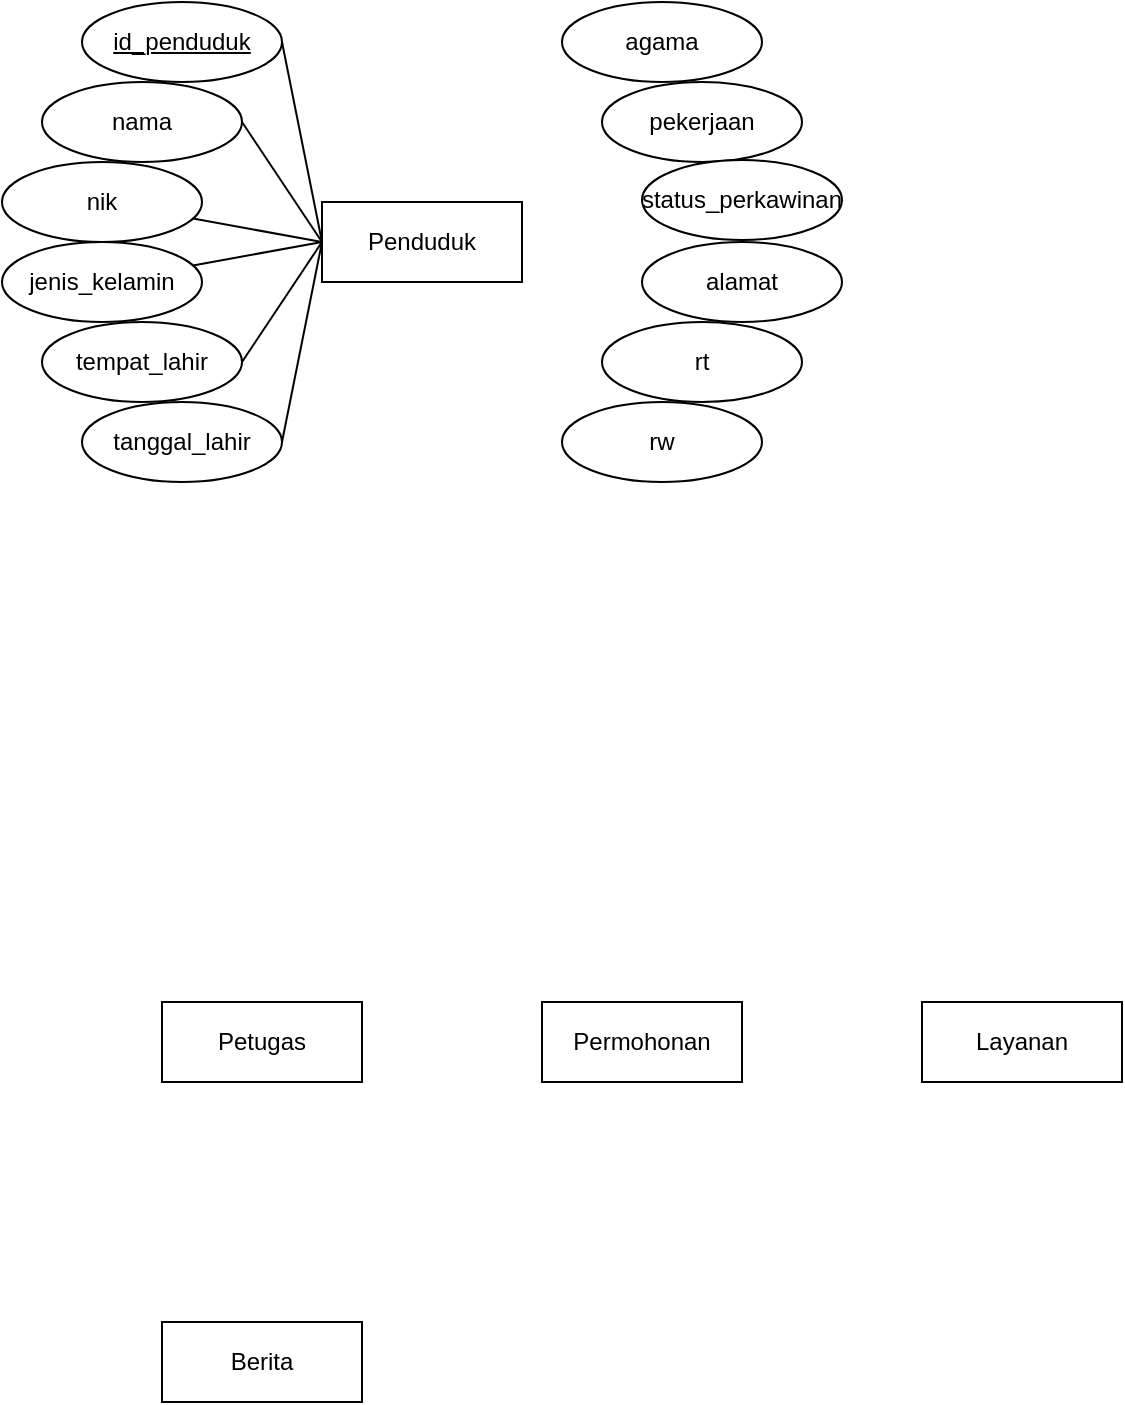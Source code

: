 <mxfile version="27.0.5">
  <diagram name="Page-1" id="Gd6AUDYWB9hMmStg1P0N">
    <mxGraphModel dx="983" dy="763" grid="1" gridSize="10" guides="1" tooltips="1" connect="1" arrows="1" fold="1" page="1" pageScale="1" pageWidth="827" pageHeight="1169" math="0" shadow="0">
      <root>
        <mxCell id="0" />
        <mxCell id="1" parent="0" />
        <mxCell id="cY2Ie32fFYvWca_skU1s-1" value="Penduduk" style="whiteSpace=wrap;html=1;align=center;" vertex="1" parent="1">
          <mxGeometry x="160" y="120" width="100" height="40" as="geometry" />
        </mxCell>
        <mxCell id="cY2Ie32fFYvWca_skU1s-2" value="Permohonan" style="whiteSpace=wrap;html=1;align=center;" vertex="1" parent="1">
          <mxGeometry x="270" y="520" width="100" height="40" as="geometry" />
        </mxCell>
        <mxCell id="cY2Ie32fFYvWca_skU1s-3" value="Layanan" style="whiteSpace=wrap;html=1;align=center;" vertex="1" parent="1">
          <mxGeometry x="460" y="520" width="100" height="40" as="geometry" />
        </mxCell>
        <mxCell id="cY2Ie32fFYvWca_skU1s-4" value="Petugas" style="whiteSpace=wrap;html=1;align=center;" vertex="1" parent="1">
          <mxGeometry x="80" y="520" width="100" height="40" as="geometry" />
        </mxCell>
        <mxCell id="cY2Ie32fFYvWca_skU1s-5" value="Berita" style="whiteSpace=wrap;html=1;align=center;" vertex="1" parent="1">
          <mxGeometry x="80" y="680" width="100" height="40" as="geometry" />
        </mxCell>
        <mxCell id="cY2Ie32fFYvWca_skU1s-22" style="rounded=0;orthogonalLoop=1;jettySize=auto;html=1;entryX=0;entryY=0.5;entryDx=0;entryDy=0;endArrow=none;startFill=0;exitX=1;exitY=0.5;exitDx=0;exitDy=0;" edge="1" parent="1" source="cY2Ie32fFYvWca_skU1s-7" target="cY2Ie32fFYvWca_skU1s-1">
          <mxGeometry relative="1" as="geometry">
            <mxPoint x="140" y="140.0" as="targetPoint" />
          </mxGeometry>
        </mxCell>
        <mxCell id="cY2Ie32fFYvWca_skU1s-7" value="id_penduduk" style="ellipse;whiteSpace=wrap;html=1;align=center;fontStyle=4;" vertex="1" parent="1">
          <mxGeometry x="40" y="20" width="100" height="40" as="geometry" />
        </mxCell>
        <mxCell id="cY2Ie32fFYvWca_skU1s-23" style="rounded=0;orthogonalLoop=1;jettySize=auto;html=1;exitX=1;exitY=0.5;exitDx=0;exitDy=0;entryX=0;entryY=0.5;entryDx=0;entryDy=0;endArrow=none;startFill=0;" edge="1" parent="1" source="cY2Ie32fFYvWca_skU1s-8" target="cY2Ie32fFYvWca_skU1s-1">
          <mxGeometry relative="1" as="geometry">
            <mxPoint x="140" y="140.0" as="targetPoint" />
          </mxGeometry>
        </mxCell>
        <mxCell id="cY2Ie32fFYvWca_skU1s-8" value="nama" style="ellipse;whiteSpace=wrap;html=1;align=center;" vertex="1" parent="1">
          <mxGeometry x="20" y="60" width="100" height="40" as="geometry" />
        </mxCell>
        <mxCell id="cY2Ie32fFYvWca_skU1s-25" style="rounded=0;orthogonalLoop=1;jettySize=auto;html=1;entryX=0;entryY=0.5;entryDx=0;entryDy=0;endArrow=none;startFill=0;" edge="1" parent="1" source="cY2Ie32fFYvWca_skU1s-9" target="cY2Ie32fFYvWca_skU1s-1">
          <mxGeometry relative="1" as="geometry">
            <mxPoint x="140" y="140.0" as="targetPoint" />
          </mxGeometry>
        </mxCell>
        <mxCell id="cY2Ie32fFYvWca_skU1s-9" value="nik" style="ellipse;whiteSpace=wrap;html=1;align=center;" vertex="1" parent="1">
          <mxGeometry y="100" width="100" height="40" as="geometry" />
        </mxCell>
        <mxCell id="cY2Ie32fFYvWca_skU1s-26" style="rounded=0;orthogonalLoop=1;jettySize=auto;html=1;entryX=0;entryY=0.5;entryDx=0;entryDy=0;endArrow=none;startFill=0;" edge="1" parent="1" source="cY2Ie32fFYvWca_skU1s-10" target="cY2Ie32fFYvWca_skU1s-1">
          <mxGeometry relative="1" as="geometry">
            <mxPoint x="140" y="140.0" as="targetPoint" />
          </mxGeometry>
        </mxCell>
        <mxCell id="cY2Ie32fFYvWca_skU1s-10" value="jenis_kelamin" style="ellipse;whiteSpace=wrap;html=1;align=center;" vertex="1" parent="1">
          <mxGeometry y="140" width="100" height="40" as="geometry" />
        </mxCell>
        <mxCell id="cY2Ie32fFYvWca_skU1s-27" style="rounded=0;orthogonalLoop=1;jettySize=auto;html=1;entryX=0;entryY=0.5;entryDx=0;entryDy=0;endArrow=none;startFill=0;exitX=1;exitY=0.5;exitDx=0;exitDy=0;" edge="1" parent="1" source="cY2Ie32fFYvWca_skU1s-11" target="cY2Ie32fFYvWca_skU1s-1">
          <mxGeometry relative="1" as="geometry">
            <mxPoint x="140" y="140.0" as="targetPoint" />
          </mxGeometry>
        </mxCell>
        <mxCell id="cY2Ie32fFYvWca_skU1s-11" value="tempat_lahir" style="ellipse;whiteSpace=wrap;html=1;align=center;" vertex="1" parent="1">
          <mxGeometry x="20" y="180" width="100" height="40" as="geometry" />
        </mxCell>
        <mxCell id="cY2Ie32fFYvWca_skU1s-12" value="agama" style="ellipse;whiteSpace=wrap;html=1;align=center;" vertex="1" parent="1">
          <mxGeometry x="280" y="20" width="100" height="40" as="geometry" />
        </mxCell>
        <mxCell id="cY2Ie32fFYvWca_skU1s-13" value="pekerjaan" style="ellipse;whiteSpace=wrap;html=1;align=center;" vertex="1" parent="1">
          <mxGeometry x="300" y="60" width="100" height="40" as="geometry" />
        </mxCell>
        <mxCell id="cY2Ie32fFYvWca_skU1s-14" value="status_perkawinan" style="ellipse;whiteSpace=wrap;html=1;align=center;" vertex="1" parent="1">
          <mxGeometry x="320" y="99" width="100" height="40" as="geometry" />
        </mxCell>
        <mxCell id="cY2Ie32fFYvWca_skU1s-15" value="alamat" style="ellipse;whiteSpace=wrap;html=1;align=center;" vertex="1" parent="1">
          <mxGeometry x="320" y="140" width="100" height="40" as="geometry" />
        </mxCell>
        <mxCell id="cY2Ie32fFYvWca_skU1s-16" value="rt" style="ellipse;whiteSpace=wrap;html=1;align=center;" vertex="1" parent="1">
          <mxGeometry x="300" y="180" width="100" height="40" as="geometry" />
        </mxCell>
        <mxCell id="cY2Ie32fFYvWca_skU1s-17" value="rw" style="ellipse;whiteSpace=wrap;html=1;align=center;" vertex="1" parent="1">
          <mxGeometry x="280" y="220" width="100" height="40" as="geometry" />
        </mxCell>
        <mxCell id="cY2Ie32fFYvWca_skU1s-28" style="rounded=0;orthogonalLoop=1;jettySize=auto;html=1;endArrow=none;startFill=0;exitX=1;exitY=0.5;exitDx=0;exitDy=0;" edge="1" parent="1" source="cY2Ie32fFYvWca_skU1s-18">
          <mxGeometry relative="1" as="geometry">
            <mxPoint x="160" y="140" as="targetPoint" />
          </mxGeometry>
        </mxCell>
        <mxCell id="cY2Ie32fFYvWca_skU1s-18" value="tanggal_lahir" style="ellipse;whiteSpace=wrap;html=1;align=center;" vertex="1" parent="1">
          <mxGeometry x="40" y="220" width="100" height="40" as="geometry" />
        </mxCell>
      </root>
    </mxGraphModel>
  </diagram>
</mxfile>
